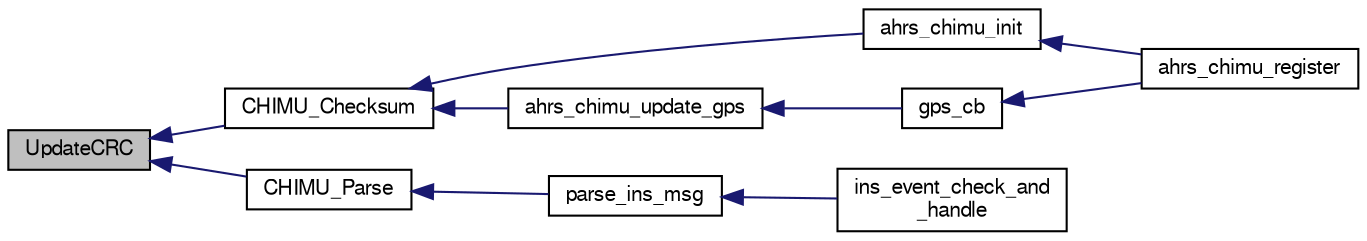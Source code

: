 digraph "UpdateCRC"
{
  edge [fontname="FreeSans",fontsize="10",labelfontname="FreeSans",labelfontsize="10"];
  node [fontname="FreeSans",fontsize="10",shape=record];
  rankdir="LR";
  Node1 [label="UpdateCRC",height=0.2,width=0.4,color="black", fillcolor="grey75", style="filled", fontcolor="black"];
  Node1 -> Node2 [dir="back",color="midnightblue",fontsize="10",style="solid",fontname="FreeSans"];
  Node2 [label="CHIMU_Checksum",height=0.2,width=0.4,color="black", fillcolor="white", style="filled",URL="$imu__chimu_8h.html#a70dfa9eb8b0dff840f01869418c7de61"];
  Node2 -> Node3 [dir="back",color="midnightblue",fontsize="10",style="solid",fontname="FreeSans"];
  Node3 [label="ahrs_chimu_init",height=0.2,width=0.4,color="black", fillcolor="white", style="filled",URL="$ahrs__chimu__spi_8c.html#a3a8e7287a633ce9302ef4bcf322f7ed6"];
  Node3 -> Node4 [dir="back",color="midnightblue",fontsize="10",style="solid",fontname="FreeSans"];
  Node4 [label="ahrs_chimu_register",height=0.2,width=0.4,color="black", fillcolor="white", style="filled",URL="$ahrs__chimu__spi_8c.html#a276d0fbae93455ee8df03b838757a6e7"];
  Node2 -> Node5 [dir="back",color="midnightblue",fontsize="10",style="solid",fontname="FreeSans"];
  Node5 [label="ahrs_chimu_update_gps",height=0.2,width=0.4,color="black", fillcolor="white", style="filled",URL="$ahrs__chimu__spi_8c.html#a36fc629a6da1649b4590af49dbb38330"];
  Node5 -> Node6 [dir="back",color="midnightblue",fontsize="10",style="solid",fontname="FreeSans"];
  Node6 [label="gps_cb",height=0.2,width=0.4,color="black", fillcolor="white", style="filled",URL="$ahrs__chimu__spi_8c.html#a1c1656ce80fe1f1ad49fea691164dbf8"];
  Node6 -> Node4 [dir="back",color="midnightblue",fontsize="10",style="solid",fontname="FreeSans"];
  Node1 -> Node7 [dir="back",color="midnightblue",fontsize="10",style="solid",fontname="FreeSans"];
  Node7 [label="CHIMU_Parse",height=0.2,width=0.4,color="black", fillcolor="white", style="filled",URL="$imu__chimu_8h.html#a7ac39179eecc107f50d9730a179b1827"];
  Node7 -> Node8 [dir="back",color="midnightblue",fontsize="10",style="solid",fontname="FreeSans"];
  Node8 [label="parse_ins_msg",height=0.2,width=0.4,color="black", fillcolor="white", style="filled",URL="$ins__module_8h.html#a8cb976f9e02352af6815c51a4b18faec"];
  Node8 -> Node9 [dir="back",color="midnightblue",fontsize="10",style="solid",fontname="FreeSans"];
  Node9 [label="ins_event_check_and\l_handle",height=0.2,width=0.4,color="black", fillcolor="white", style="filled",URL="$ins__module_8h.html#ac34266139fe4658afe3bd0992441431a",tooltip="!SITL "];
}
